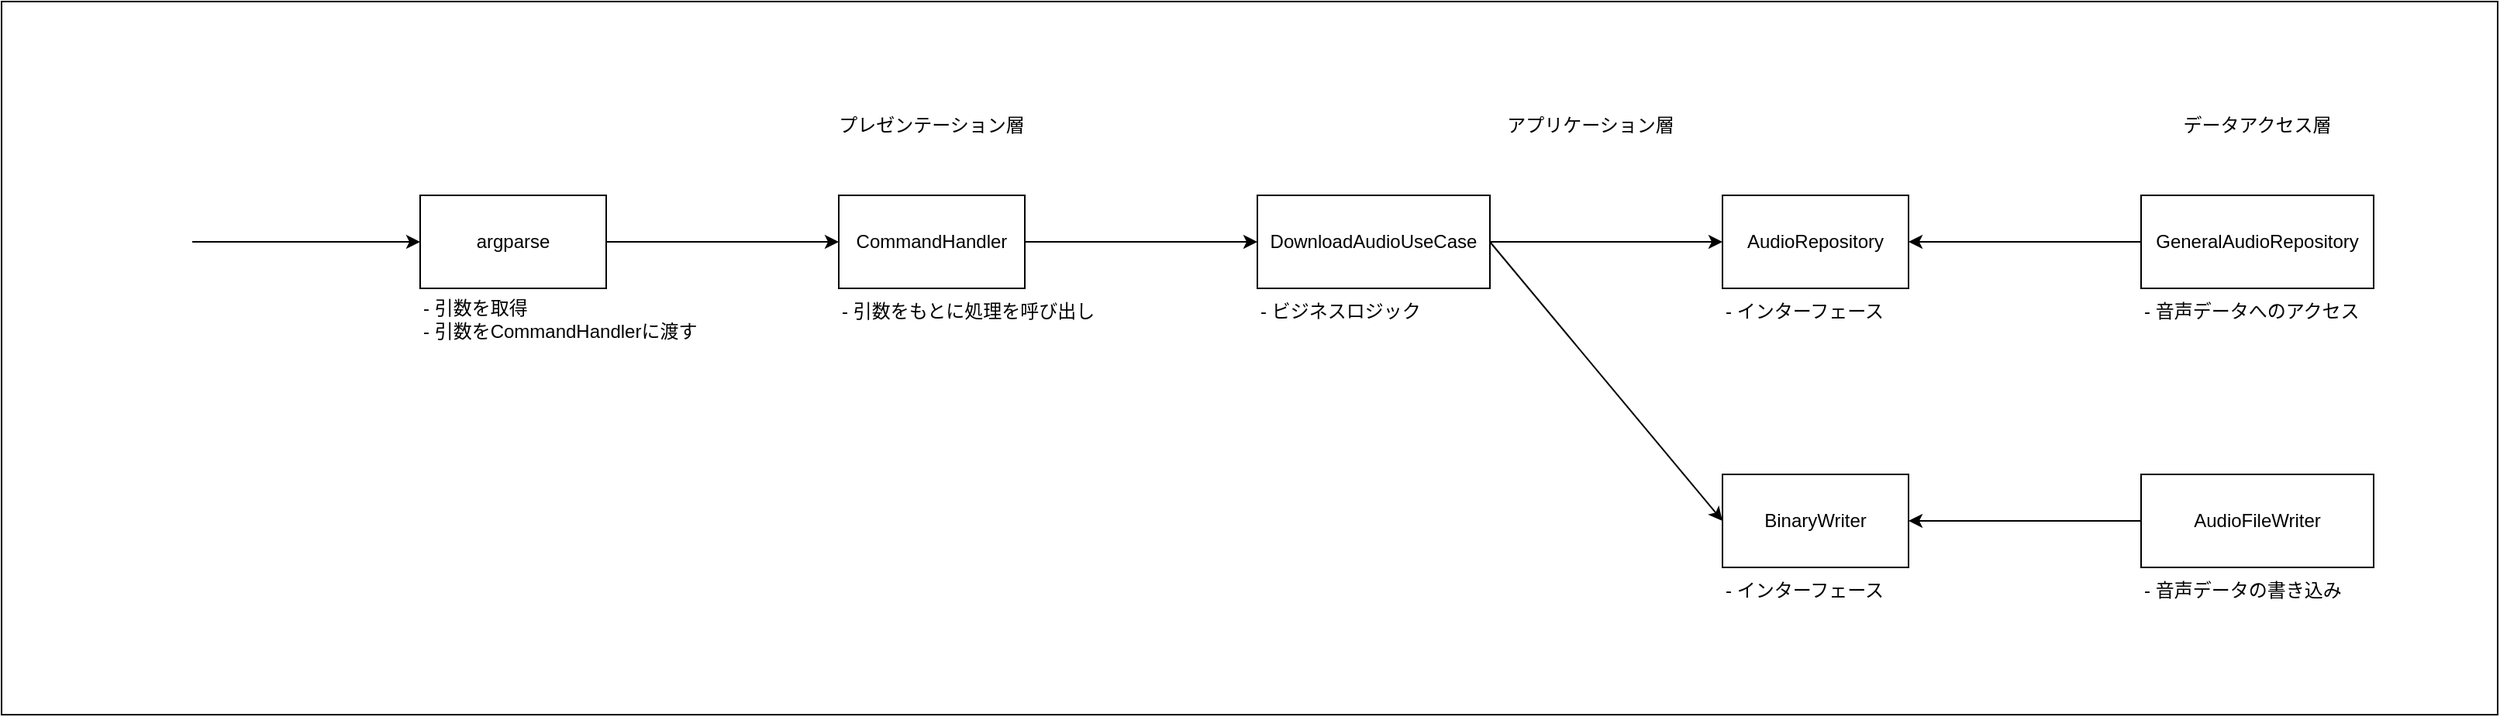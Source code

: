 <mxfile>
    <diagram name="Page-1" id="5JtmjxZ7_MOpq23QLKK0">
        <mxGraphModel dx="3236" dy="978" grid="1" gridSize="10" guides="1" tooltips="1" connect="1" arrows="1" fold="1" page="0" pageScale="1" pageWidth="850" pageHeight="1100" math="0" shadow="0">
            <root>
                <mxCell id="0"/>
                <mxCell id="1" parent="0"/>
                <mxCell id="4aR_HG7Pa8yGlt5CRm5P-23" value="" style="rounded=0;whiteSpace=wrap;html=1;" parent="1" vertex="1">
                    <mxGeometry x="-60" y="135" width="1610" height="460" as="geometry"/>
                </mxCell>
                <mxCell id="zTDAnFvsAF5PBpJ9swVf-2" value="CommandHandler" style="rounded=0;whiteSpace=wrap;html=1;" parent="1" vertex="1">
                    <mxGeometry x="480" y="260" width="120" height="60" as="geometry"/>
                </mxCell>
                <mxCell id="zTDAnFvsAF5PBpJ9swVf-3" value="" style="endArrow=classic;html=1;rounded=0;" parent="1" source="4aR_HG7Pa8yGlt5CRm5P-18" target="16" edge="1">
                    <mxGeometry width="50" height="50" relative="1" as="geometry">
                        <mxPoint x="60" y="290" as="sourcePoint"/>
                        <mxPoint x="210" y="290" as="targetPoint"/>
                    </mxGeometry>
                </mxCell>
                <mxCell id="zTDAnFvsAF5PBpJ9swVf-4" value="- 引数を取得&lt;div&gt;- 引数をCommandHandlerに渡す&lt;/div&gt;" style="text;html=1;align=left;verticalAlign=middle;whiteSpace=wrap;rounded=0;" parent="1" vertex="1">
                    <mxGeometry x="210" y="320" width="190" height="40" as="geometry"/>
                </mxCell>
                <mxCell id="zTDAnFvsAF5PBpJ9swVf-6" value="" style="endArrow=classic;html=1;rounded=0;exitX=1;exitY=0.5;exitDx=0;exitDy=0;" parent="1" source="zTDAnFvsAF5PBpJ9swVf-2" target="zTDAnFvsAF5PBpJ9swVf-8" edge="1">
                    <mxGeometry width="50" height="50" relative="1" as="geometry">
                        <mxPoint x="600" y="289.5" as="sourcePoint"/>
                        <mxPoint x="750" y="289.5" as="targetPoint"/>
                    </mxGeometry>
                </mxCell>
                <mxCell id="zTDAnFvsAF5PBpJ9swVf-8" value="DownloadAudioUseCase" style="rounded=0;whiteSpace=wrap;html=1;" parent="1" vertex="1">
                    <mxGeometry x="750" y="260" width="150" height="60" as="geometry"/>
                </mxCell>
                <mxCell id="2" value="" style="endArrow=classic;html=1;rounded=0;entryX=0;entryY=0.5;entryDx=0;entryDy=0;" parent="1" source="zTDAnFvsAF5PBpJ9swVf-8" target="3" edge="1">
                    <mxGeometry width="50" height="50" relative="1" as="geometry">
                        <mxPoint x="900" y="290" as="sourcePoint"/>
                        <mxPoint x="1050" y="289.5" as="targetPoint"/>
                    </mxGeometry>
                </mxCell>
                <mxCell id="3" value="AudioRepository" style="rounded=0;whiteSpace=wrap;html=1;" parent="1" vertex="1">
                    <mxGeometry x="1050" y="260" width="120" height="60" as="geometry"/>
                </mxCell>
                <mxCell id="4" value="" style="endArrow=classic;html=1;rounded=0;exitX=0;exitY=0.5;exitDx=0;exitDy=0;entryX=1;entryY=0.5;entryDx=0;entryDy=0;" parent="1" source="5" target="3" edge="1">
                    <mxGeometry width="50" height="50" relative="1" as="geometry">
                        <mxPoint x="1170" y="290" as="sourcePoint"/>
                        <mxPoint x="1240" y="400" as="targetPoint"/>
                    </mxGeometry>
                </mxCell>
                <mxCell id="5" value="GeneralAudioRepository" style="rounded=0;whiteSpace=wrap;html=1;" parent="1" vertex="1">
                    <mxGeometry x="1320" y="260" width="150" height="60" as="geometry"/>
                </mxCell>
                <mxCell id="7" value="" style="endArrow=classic;html=1;rounded=0;exitX=1;exitY=0.5;exitDx=0;exitDy=0;entryX=0;entryY=0.5;entryDx=0;entryDy=0;" parent="1" source="zTDAnFvsAF5PBpJ9swVf-8" target="8" edge="1">
                    <mxGeometry width="50" height="50" relative="1" as="geometry">
                        <mxPoint x="920" y="340" as="sourcePoint"/>
                        <mxPoint x="1030" y="400" as="targetPoint"/>
                    </mxGeometry>
                </mxCell>
                <mxCell id="8" value="BinaryWriter" style="rounded=0;whiteSpace=wrap;html=1;" parent="1" vertex="1">
                    <mxGeometry x="1050" y="440" width="120" height="60" as="geometry"/>
                </mxCell>
                <mxCell id="9" value="" style="endArrow=classic;html=1;rounded=0;" parent="1" source="10" target="8" edge="1">
                    <mxGeometry width="50" height="50" relative="1" as="geometry">
                        <mxPoint x="1320" y="470" as="sourcePoint"/>
                        <mxPoint x="1170" y="470" as="targetPoint"/>
                    </mxGeometry>
                </mxCell>
                <mxCell id="10" value="AudioFileWriter" style="rounded=0;whiteSpace=wrap;html=1;" parent="1" vertex="1">
                    <mxGeometry x="1320" y="440" width="150" height="60" as="geometry"/>
                </mxCell>
                <mxCell id="14" value="- ビジネスロジック" style="text;html=1;align=left;verticalAlign=middle;whiteSpace=wrap;rounded=0;" parent="1" vertex="1">
                    <mxGeometry x="750" y="320" width="190" height="30" as="geometry"/>
                </mxCell>
                <mxCell id="16" value="argparse" style="rounded=0;whiteSpace=wrap;html=1;" parent="1" vertex="1">
                    <mxGeometry x="210" y="260" width="120" height="60" as="geometry"/>
                </mxCell>
                <mxCell id="17" value="" style="endArrow=classic;html=1;rounded=0;exitX=1;exitY=0.5;exitDx=0;exitDy=0;" parent="1" source="16" target="zTDAnFvsAF5PBpJ9swVf-2" edge="1">
                    <mxGeometry width="50" height="50" relative="1" as="geometry">
                        <mxPoint x="670" y="400" as="sourcePoint"/>
                        <mxPoint x="480" y="290" as="targetPoint"/>
                    </mxGeometry>
                </mxCell>
                <mxCell id="4aR_HG7Pa8yGlt5CRm5P-18" value="" style="shape=image;html=1;verticalAlign=top;verticalLabelPosition=bottom;labelBackgroundColor=#ffffff;imageAspect=0;aspect=fixed;image=https://cdn1.iconfinder.com/data/icons/ionicons-sharp-vol-2/512/terminal-sharp-128.png" parent="1" vertex="1">
                    <mxGeometry x="-5" y="256" width="68" height="68" as="geometry"/>
                </mxCell>
                <mxCell id="4aR_HG7Pa8yGlt5CRm5P-19" value="- 引数をもとに処理を呼び出し" style="text;html=1;align=left;verticalAlign=middle;whiteSpace=wrap;rounded=0;" parent="1" vertex="1">
                    <mxGeometry x="480" y="320" width="190" height="30" as="geometry"/>
                </mxCell>
                <mxCell id="4aR_HG7Pa8yGlt5CRm5P-26" value="プレゼンテーション層" style="text;html=1;align=center;verticalAlign=middle;whiteSpace=wrap;rounded=0;" parent="1" vertex="1">
                    <mxGeometry x="445" y="200" width="190" height="30" as="geometry"/>
                </mxCell>
                <mxCell id="4aR_HG7Pa8yGlt5CRm5P-27" value="アプリケーション層" style="text;html=1;align=center;verticalAlign=middle;whiteSpace=wrap;rounded=0;" parent="1" vertex="1">
                    <mxGeometry x="870" y="200" width="190" height="30" as="geometry"/>
                </mxCell>
                <mxCell id="4aR_HG7Pa8yGlt5CRm5P-28" value="データアクセス層" style="text;html=1;align=center;verticalAlign=middle;whiteSpace=wrap;rounded=0;" parent="1" vertex="1">
                    <mxGeometry x="1300" y="200" width="190" height="30" as="geometry"/>
                </mxCell>
                <mxCell id="4aR_HG7Pa8yGlt5CRm5P-29" value="- インターフェース" style="text;html=1;align=left;verticalAlign=middle;whiteSpace=wrap;rounded=0;" parent="1" vertex="1">
                    <mxGeometry x="1050" y="320" width="190" height="30" as="geometry"/>
                </mxCell>
                <mxCell id="4aR_HG7Pa8yGlt5CRm5P-30" value="- インターフェース" style="text;html=1;align=left;verticalAlign=middle;whiteSpace=wrap;rounded=0;" parent="1" vertex="1">
                    <mxGeometry x="1050" y="500" width="190" height="30" as="geometry"/>
                </mxCell>
                <mxCell id="4aR_HG7Pa8yGlt5CRm5P-31" value="- 音声データへのアクセス" style="text;html=1;align=left;verticalAlign=middle;whiteSpace=wrap;rounded=0;" parent="1" vertex="1">
                    <mxGeometry x="1320" y="320" width="190" height="30" as="geometry"/>
                </mxCell>
                <mxCell id="4aR_HG7Pa8yGlt5CRm5P-32" value="- 音声データの書き込み" style="text;html=1;align=left;verticalAlign=middle;whiteSpace=wrap;rounded=0;" parent="1" vertex="1">
                    <mxGeometry x="1320" y="500" width="190" height="30" as="geometry"/>
                </mxCell>
            </root>
        </mxGraphModel>
    </diagram>
</mxfile>